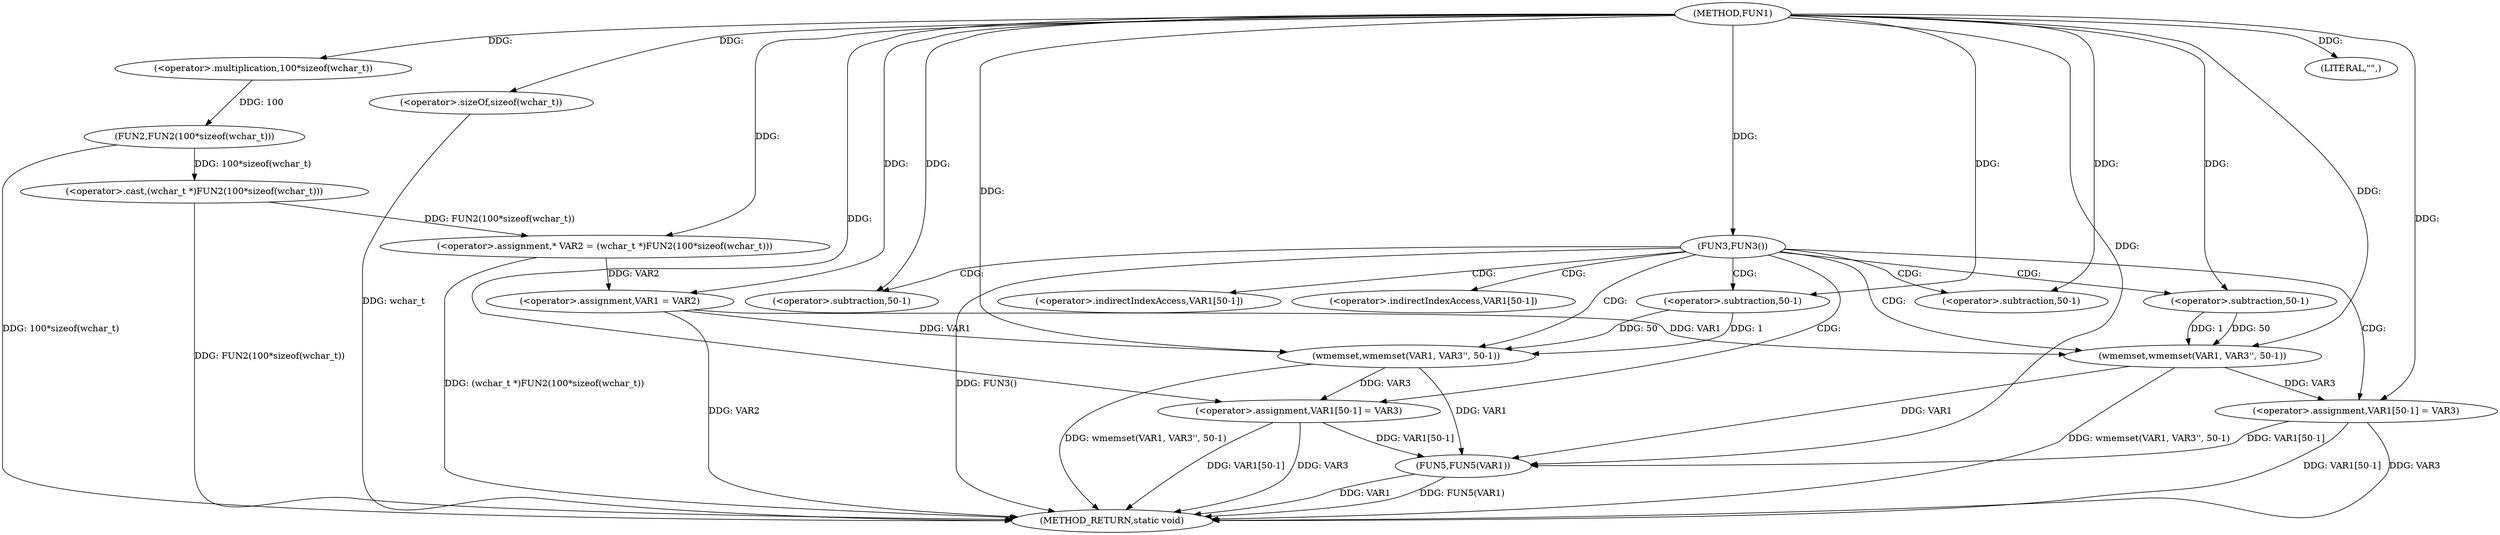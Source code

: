 digraph FUN1 {  
"1000100" [label = "(METHOD,FUN1)" ]
"1000151" [label = "(METHOD_RETURN,static void)" ]
"1000104" [label = "(<operator>.assignment,* VAR2 = (wchar_t *)FUN2(100*sizeof(wchar_t)))" ]
"1000106" [label = "(<operator>.cast,(wchar_t *)FUN2(100*sizeof(wchar_t)))" ]
"1000108" [label = "(FUN2,FUN2(100*sizeof(wchar_t)))" ]
"1000109" [label = "(<operator>.multiplication,100*sizeof(wchar_t))" ]
"1000111" [label = "(<operator>.sizeOf,sizeof(wchar_t))" ]
"1000113" [label = "(<operator>.assignment,VAR1 = VAR2)" ]
"1000117" [label = "(FUN3,FUN3())" ]
"1000119" [label = "(wmemset,wmemset(VAR1, VAR3'', 50-1))" ]
"1000122" [label = "(<operator>.subtraction,50-1)" ]
"1000125" [label = "(<operator>.assignment,VAR1[50-1] = VAR3)" ]
"1000128" [label = "(<operator>.subtraction,50-1)" ]
"1000134" [label = "(wmemset,wmemset(VAR1, VAR3'', 50-1))" ]
"1000137" [label = "(<operator>.subtraction,50-1)" ]
"1000140" [label = "(<operator>.assignment,VAR1[50-1] = VAR3)" ]
"1000143" [label = "(<operator>.subtraction,50-1)" ]
"1000148" [label = "(LITERAL,\"\",)" ]
"1000149" [label = "(FUN5,FUN5(VAR1))" ]
"1000126" [label = "(<operator>.indirectIndexAccess,VAR1[50-1])" ]
"1000141" [label = "(<operator>.indirectIndexAccess,VAR1[50-1])" ]
  "1000117" -> "1000151"  [ label = "DDG: FUN3()"] 
  "1000125" -> "1000151"  [ label = "DDG: VAR1[50-1]"] 
  "1000106" -> "1000151"  [ label = "DDG: FUN2(100*sizeof(wchar_t))"] 
  "1000140" -> "1000151"  [ label = "DDG: VAR1[50-1]"] 
  "1000134" -> "1000151"  [ label = "DDG: wmemset(VAR1, VAR3'', 50-1)"] 
  "1000113" -> "1000151"  [ label = "DDG: VAR2"] 
  "1000149" -> "1000151"  [ label = "DDG: FUN5(VAR1)"] 
  "1000111" -> "1000151"  [ label = "DDG: wchar_t"] 
  "1000149" -> "1000151"  [ label = "DDG: VAR1"] 
  "1000119" -> "1000151"  [ label = "DDG: wmemset(VAR1, VAR3'', 50-1)"] 
  "1000140" -> "1000151"  [ label = "DDG: VAR3"] 
  "1000125" -> "1000151"  [ label = "DDG: VAR3"] 
  "1000104" -> "1000151"  [ label = "DDG: (wchar_t *)FUN2(100*sizeof(wchar_t))"] 
  "1000108" -> "1000151"  [ label = "DDG: 100*sizeof(wchar_t)"] 
  "1000106" -> "1000104"  [ label = "DDG: FUN2(100*sizeof(wchar_t))"] 
  "1000100" -> "1000104"  [ label = "DDG: "] 
  "1000108" -> "1000106"  [ label = "DDG: 100*sizeof(wchar_t)"] 
  "1000109" -> "1000108"  [ label = "DDG: 100"] 
  "1000100" -> "1000109"  [ label = "DDG: "] 
  "1000100" -> "1000111"  [ label = "DDG: "] 
  "1000104" -> "1000113"  [ label = "DDG: VAR2"] 
  "1000100" -> "1000113"  [ label = "DDG: "] 
  "1000100" -> "1000117"  [ label = "DDG: "] 
  "1000113" -> "1000119"  [ label = "DDG: VAR1"] 
  "1000100" -> "1000119"  [ label = "DDG: "] 
  "1000122" -> "1000119"  [ label = "DDG: 50"] 
  "1000122" -> "1000119"  [ label = "DDG: 1"] 
  "1000100" -> "1000122"  [ label = "DDG: "] 
  "1000119" -> "1000125"  [ label = "DDG: VAR3"] 
  "1000100" -> "1000125"  [ label = "DDG: "] 
  "1000100" -> "1000128"  [ label = "DDG: "] 
  "1000113" -> "1000134"  [ label = "DDG: VAR1"] 
  "1000100" -> "1000134"  [ label = "DDG: "] 
  "1000137" -> "1000134"  [ label = "DDG: 50"] 
  "1000137" -> "1000134"  [ label = "DDG: 1"] 
  "1000100" -> "1000137"  [ label = "DDG: "] 
  "1000134" -> "1000140"  [ label = "DDG: VAR3"] 
  "1000100" -> "1000140"  [ label = "DDG: "] 
  "1000100" -> "1000143"  [ label = "DDG: "] 
  "1000100" -> "1000148"  [ label = "DDG: "] 
  "1000125" -> "1000149"  [ label = "DDG: VAR1[50-1]"] 
  "1000140" -> "1000149"  [ label = "DDG: VAR1[50-1]"] 
  "1000134" -> "1000149"  [ label = "DDG: VAR1"] 
  "1000119" -> "1000149"  [ label = "DDG: VAR1"] 
  "1000100" -> "1000149"  [ label = "DDG: "] 
  "1000117" -> "1000125"  [ label = "CDG: "] 
  "1000117" -> "1000143"  [ label = "CDG: "] 
  "1000117" -> "1000126"  [ label = "CDG: "] 
  "1000117" -> "1000128"  [ label = "CDG: "] 
  "1000117" -> "1000137"  [ label = "CDG: "] 
  "1000117" -> "1000141"  [ label = "CDG: "] 
  "1000117" -> "1000119"  [ label = "CDG: "] 
  "1000117" -> "1000140"  [ label = "CDG: "] 
  "1000117" -> "1000134"  [ label = "CDG: "] 
  "1000117" -> "1000122"  [ label = "CDG: "] 
}
